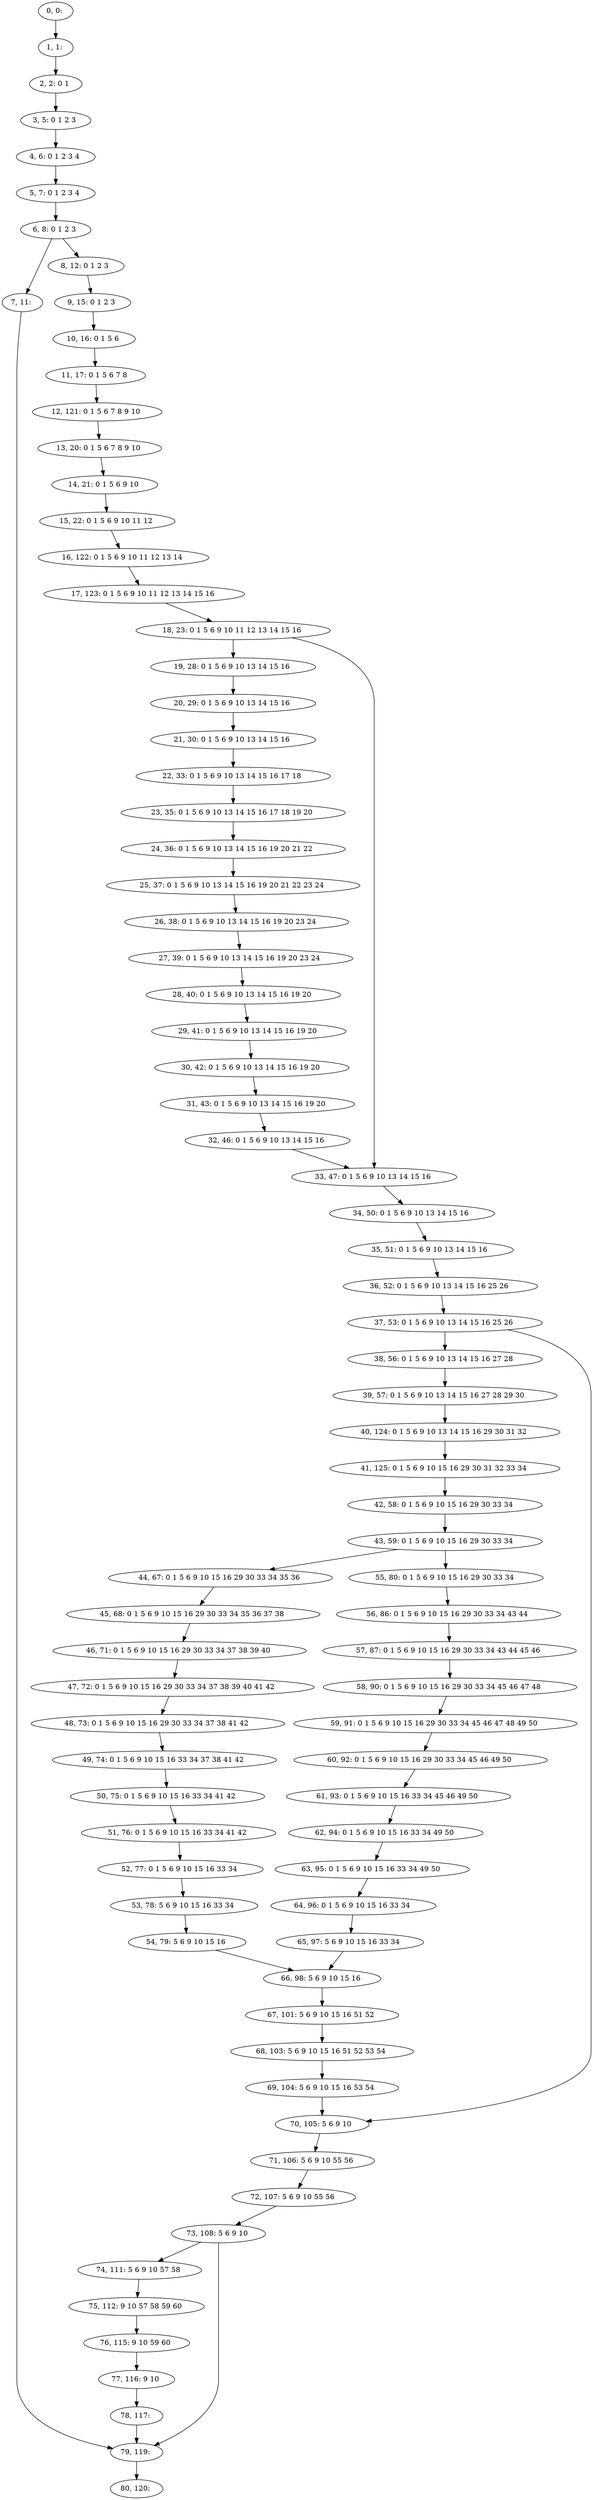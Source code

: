digraph G {
0[label="0, 0: "];
1[label="1, 1: "];
2[label="2, 2: 0 1 "];
3[label="3, 5: 0 1 2 3 "];
4[label="4, 6: 0 1 2 3 4 "];
5[label="5, 7: 0 1 2 3 4 "];
6[label="6, 8: 0 1 2 3 "];
7[label="7, 11: "];
8[label="8, 12: 0 1 2 3 "];
9[label="9, 15: 0 1 2 3 "];
10[label="10, 16: 0 1 5 6 "];
11[label="11, 17: 0 1 5 6 7 8 "];
12[label="12, 121: 0 1 5 6 7 8 9 10 "];
13[label="13, 20: 0 1 5 6 7 8 9 10 "];
14[label="14, 21: 0 1 5 6 9 10 "];
15[label="15, 22: 0 1 5 6 9 10 11 12 "];
16[label="16, 122: 0 1 5 6 9 10 11 12 13 14 "];
17[label="17, 123: 0 1 5 6 9 10 11 12 13 14 15 16 "];
18[label="18, 23: 0 1 5 6 9 10 11 12 13 14 15 16 "];
19[label="19, 28: 0 1 5 6 9 10 13 14 15 16 "];
20[label="20, 29: 0 1 5 6 9 10 13 14 15 16 "];
21[label="21, 30: 0 1 5 6 9 10 13 14 15 16 "];
22[label="22, 33: 0 1 5 6 9 10 13 14 15 16 17 18 "];
23[label="23, 35: 0 1 5 6 9 10 13 14 15 16 17 18 19 20 "];
24[label="24, 36: 0 1 5 6 9 10 13 14 15 16 19 20 21 22 "];
25[label="25, 37: 0 1 5 6 9 10 13 14 15 16 19 20 21 22 23 24 "];
26[label="26, 38: 0 1 5 6 9 10 13 14 15 16 19 20 23 24 "];
27[label="27, 39: 0 1 5 6 9 10 13 14 15 16 19 20 23 24 "];
28[label="28, 40: 0 1 5 6 9 10 13 14 15 16 19 20 "];
29[label="29, 41: 0 1 5 6 9 10 13 14 15 16 19 20 "];
30[label="30, 42: 0 1 5 6 9 10 13 14 15 16 19 20 "];
31[label="31, 43: 0 1 5 6 9 10 13 14 15 16 19 20 "];
32[label="32, 46: 0 1 5 6 9 10 13 14 15 16 "];
33[label="33, 47: 0 1 5 6 9 10 13 14 15 16 "];
34[label="34, 50: 0 1 5 6 9 10 13 14 15 16 "];
35[label="35, 51: 0 1 5 6 9 10 13 14 15 16 "];
36[label="36, 52: 0 1 5 6 9 10 13 14 15 16 25 26 "];
37[label="37, 53: 0 1 5 6 9 10 13 14 15 16 25 26 "];
38[label="38, 56: 0 1 5 6 9 10 13 14 15 16 27 28 "];
39[label="39, 57: 0 1 5 6 9 10 13 14 15 16 27 28 29 30 "];
40[label="40, 124: 0 1 5 6 9 10 13 14 15 16 29 30 31 32 "];
41[label="41, 125: 0 1 5 6 9 10 15 16 29 30 31 32 33 34 "];
42[label="42, 58: 0 1 5 6 9 10 15 16 29 30 33 34 "];
43[label="43, 59: 0 1 5 6 9 10 15 16 29 30 33 34 "];
44[label="44, 67: 0 1 5 6 9 10 15 16 29 30 33 34 35 36 "];
45[label="45, 68: 0 1 5 6 9 10 15 16 29 30 33 34 35 36 37 38 "];
46[label="46, 71: 0 1 5 6 9 10 15 16 29 30 33 34 37 38 39 40 "];
47[label="47, 72: 0 1 5 6 9 10 15 16 29 30 33 34 37 38 39 40 41 42 "];
48[label="48, 73: 0 1 5 6 9 10 15 16 29 30 33 34 37 38 41 42 "];
49[label="49, 74: 0 1 5 6 9 10 15 16 33 34 37 38 41 42 "];
50[label="50, 75: 0 1 5 6 9 10 15 16 33 34 41 42 "];
51[label="51, 76: 0 1 5 6 9 10 15 16 33 34 41 42 "];
52[label="52, 77: 0 1 5 6 9 10 15 16 33 34 "];
53[label="53, 78: 5 6 9 10 15 16 33 34 "];
54[label="54, 79: 5 6 9 10 15 16 "];
55[label="55, 80: 0 1 5 6 9 10 15 16 29 30 33 34 "];
56[label="56, 86: 0 1 5 6 9 10 15 16 29 30 33 34 43 44 "];
57[label="57, 87: 0 1 5 6 9 10 15 16 29 30 33 34 43 44 45 46 "];
58[label="58, 90: 0 1 5 6 9 10 15 16 29 30 33 34 45 46 47 48 "];
59[label="59, 91: 0 1 5 6 9 10 15 16 29 30 33 34 45 46 47 48 49 50 "];
60[label="60, 92: 0 1 5 6 9 10 15 16 29 30 33 34 45 46 49 50 "];
61[label="61, 93: 0 1 5 6 9 10 15 16 33 34 45 46 49 50 "];
62[label="62, 94: 0 1 5 6 9 10 15 16 33 34 49 50 "];
63[label="63, 95: 0 1 5 6 9 10 15 16 33 34 49 50 "];
64[label="64, 96: 0 1 5 6 9 10 15 16 33 34 "];
65[label="65, 97: 5 6 9 10 15 16 33 34 "];
66[label="66, 98: 5 6 9 10 15 16 "];
67[label="67, 101: 5 6 9 10 15 16 51 52 "];
68[label="68, 103: 5 6 9 10 15 16 51 52 53 54 "];
69[label="69, 104: 5 6 9 10 15 16 53 54 "];
70[label="70, 105: 5 6 9 10 "];
71[label="71, 106: 5 6 9 10 55 56 "];
72[label="72, 107: 5 6 9 10 55 56 "];
73[label="73, 108: 5 6 9 10 "];
74[label="74, 111: 5 6 9 10 57 58 "];
75[label="75, 112: 9 10 57 58 59 60 "];
76[label="76, 115: 9 10 59 60 "];
77[label="77, 116: 9 10 "];
78[label="78, 117: "];
79[label="79, 119: "];
80[label="80, 120: "];
0->1 ;
1->2 ;
2->3 ;
3->4 ;
4->5 ;
5->6 ;
6->7 ;
6->8 ;
7->79 ;
8->9 ;
9->10 ;
10->11 ;
11->12 ;
12->13 ;
13->14 ;
14->15 ;
15->16 ;
16->17 ;
17->18 ;
18->19 ;
18->33 ;
19->20 ;
20->21 ;
21->22 ;
22->23 ;
23->24 ;
24->25 ;
25->26 ;
26->27 ;
27->28 ;
28->29 ;
29->30 ;
30->31 ;
31->32 ;
32->33 ;
33->34 ;
34->35 ;
35->36 ;
36->37 ;
37->38 ;
37->70 ;
38->39 ;
39->40 ;
40->41 ;
41->42 ;
42->43 ;
43->44 ;
43->55 ;
44->45 ;
45->46 ;
46->47 ;
47->48 ;
48->49 ;
49->50 ;
50->51 ;
51->52 ;
52->53 ;
53->54 ;
54->66 ;
55->56 ;
56->57 ;
57->58 ;
58->59 ;
59->60 ;
60->61 ;
61->62 ;
62->63 ;
63->64 ;
64->65 ;
65->66 ;
66->67 ;
67->68 ;
68->69 ;
69->70 ;
70->71 ;
71->72 ;
72->73 ;
73->74 ;
73->79 ;
74->75 ;
75->76 ;
76->77 ;
77->78 ;
78->79 ;
79->80 ;
}
